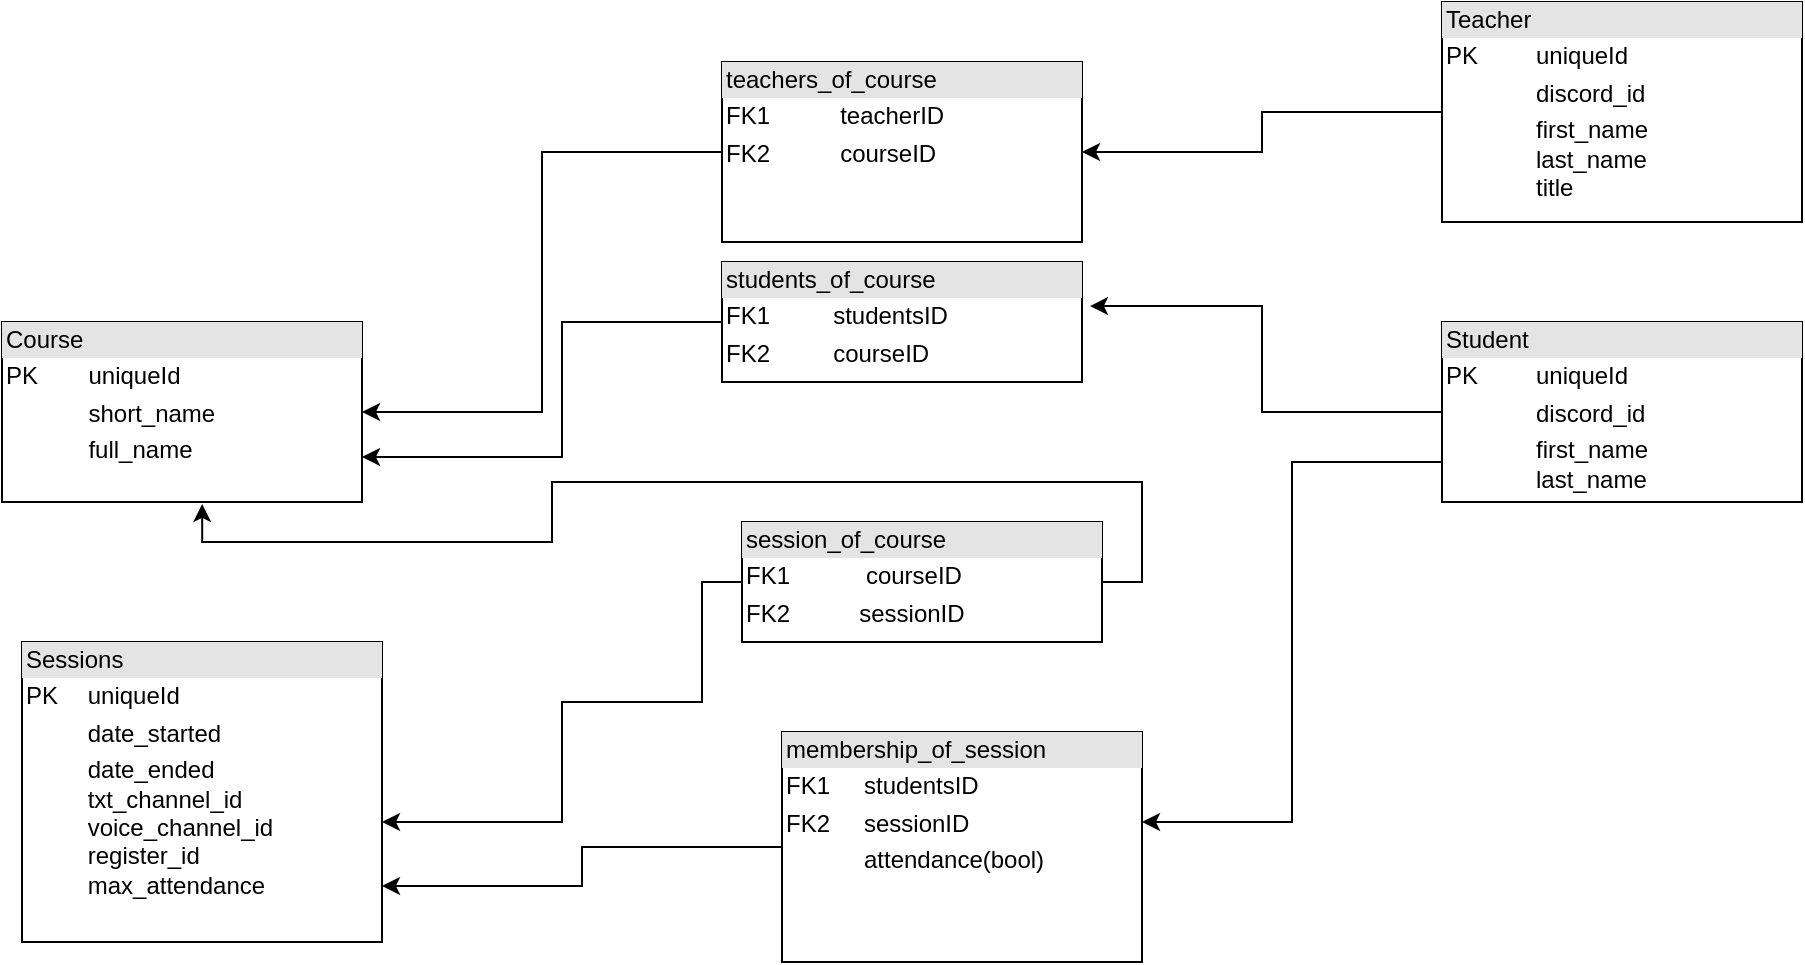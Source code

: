 <mxfile version="13.6.6" type="device"><diagram id="2AZF3068qg5RqB7E3bK6" name="Page-1"><mxGraphModel dx="454" dy="637" grid="1" gridSize="10" guides="1" tooltips="1" connect="1" arrows="1" fold="1" page="1" pageScale="1" pageWidth="827" pageHeight="1169" math="0" shadow="0"><root><mxCell id="0"/><mxCell id="1" parent="0"/><mxCell id="eKCIGvBvFpYjwlGOkbn8-19" style="edgeStyle=orthogonalEdgeStyle;rounded=0;orthogonalLoop=1;jettySize=auto;html=1;exitX=0;exitY=0.5;exitDx=0;exitDy=0;entryX=1.022;entryY=0.367;entryDx=0;entryDy=0;entryPerimeter=0;" edge="1" parent="1" source="eKCIGvBvFpYjwlGOkbn8-1" target="eKCIGvBvFpYjwlGOkbn8-6"><mxGeometry relative="1" as="geometry"/></mxCell><mxCell id="eKCIGvBvFpYjwlGOkbn8-20" style="edgeStyle=orthogonalEdgeStyle;rounded=0;orthogonalLoop=1;jettySize=auto;html=1;exitX=0;exitY=0.5;exitDx=0;exitDy=0;entryX=1;entryY=0.391;entryDx=0;entryDy=0;entryPerimeter=0;" edge="1" parent="1" source="eKCIGvBvFpYjwlGOkbn8-1" target="eKCIGvBvFpYjwlGOkbn8-12"><mxGeometry relative="1" as="geometry"><Array as="points"><mxPoint x="750" y="340"/><mxPoint x="675" y="340"/><mxPoint x="675" y="520"/></Array></mxGeometry></mxCell><mxCell id="eKCIGvBvFpYjwlGOkbn8-1" value="&lt;div style=&quot;box-sizing: border-box ; width: 100% ; background: #e4e4e4 ; padding: 2px&quot;&gt;Student&lt;/div&gt;&lt;table style=&quot;width: 100% ; font-size: 1em&quot; cellpadding=&quot;2&quot; cellspacing=&quot;0&quot;&gt;&lt;tbody&gt;&lt;tr&gt;&lt;td&gt;PK&lt;/td&gt;&lt;td&gt;uniqueId&lt;/td&gt;&lt;/tr&gt;&lt;tr&gt;&lt;td&gt;&lt;/td&gt;&lt;td&gt;discord_id&lt;/td&gt;&lt;/tr&gt;&lt;tr&gt;&lt;td&gt;&lt;/td&gt;&lt;td&gt;first_name&lt;br&gt;last_name&lt;/td&gt;&lt;/tr&gt;&lt;/tbody&gt;&lt;/table&gt;" style="verticalAlign=top;align=left;overflow=fill;html=1;" vertex="1" parent="1"><mxGeometry x="750" y="270" width="180" height="90" as="geometry"/></mxCell><mxCell id="eKCIGvBvFpYjwlGOkbn8-21" style="edgeStyle=orthogonalEdgeStyle;rounded=0;orthogonalLoop=1;jettySize=auto;html=1;exitX=0;exitY=0.5;exitDx=0;exitDy=0;entryX=1;entryY=0.5;entryDx=0;entryDy=0;" edge="1" parent="1" source="eKCIGvBvFpYjwlGOkbn8-2" target="eKCIGvBvFpYjwlGOkbn8-5"><mxGeometry relative="1" as="geometry"/></mxCell><mxCell id="eKCIGvBvFpYjwlGOkbn8-2" value="&lt;div style=&quot;box-sizing: border-box ; width: 100% ; background: #e4e4e4 ; padding: 2px&quot;&gt;Teacher&lt;/div&gt;&lt;table style=&quot;width: 100% ; font-size: 1em&quot; cellpadding=&quot;2&quot; cellspacing=&quot;0&quot;&gt;&lt;tbody&gt;&lt;tr&gt;&lt;td&gt;PK&lt;/td&gt;&lt;td&gt;uniqueId&lt;/td&gt;&lt;/tr&gt;&lt;tr&gt;&lt;td&gt;&lt;/td&gt;&lt;td&gt;discord_id&lt;/td&gt;&lt;/tr&gt;&lt;tr&gt;&lt;td&gt;&lt;/td&gt;&lt;td&gt;first_name&lt;br&gt;last_name&lt;br&gt;title&lt;/td&gt;&lt;/tr&gt;&lt;/tbody&gt;&lt;/table&gt;" style="verticalAlign=top;align=left;overflow=fill;html=1;" vertex="1" parent="1"><mxGeometry x="750" y="110" width="180" height="110" as="geometry"/></mxCell><mxCell id="eKCIGvBvFpYjwlGOkbn8-4" value="&lt;div style=&quot;box-sizing: border-box ; width: 100% ; background: #e4e4e4 ; padding: 2px&quot;&gt;Course&lt;/div&gt;&lt;table style=&quot;width: 100% ; font-size: 1em&quot; cellpadding=&quot;2&quot; cellspacing=&quot;0&quot;&gt;&lt;tbody&gt;&lt;tr&gt;&lt;td&gt;PK&lt;/td&gt;&lt;td&gt;uniqueId&lt;/td&gt;&lt;/tr&gt;&lt;tr&gt;&lt;td&gt;&lt;br&gt;&lt;/td&gt;&lt;td&gt;short_name&lt;br&gt;&lt;/td&gt;&lt;/tr&gt;&lt;tr&gt;&lt;td&gt;&lt;br&gt;&lt;/td&gt;&lt;td&gt;full_name&lt;/td&gt;&lt;/tr&gt;&lt;/tbody&gt;&lt;/table&gt;" style="verticalAlign=top;align=left;overflow=fill;html=1;" vertex="1" parent="1"><mxGeometry x="30" y="270" width="180" height="90" as="geometry"/></mxCell><mxCell id="eKCIGvBvFpYjwlGOkbn8-9" style="edgeStyle=orthogonalEdgeStyle;rounded=0;orthogonalLoop=1;jettySize=auto;html=1;exitX=0;exitY=0.5;exitDx=0;exitDy=0;entryX=1;entryY=0.5;entryDx=0;entryDy=0;" edge="1" parent="1" source="eKCIGvBvFpYjwlGOkbn8-5" target="eKCIGvBvFpYjwlGOkbn8-4"><mxGeometry relative="1" as="geometry"/></mxCell><mxCell id="eKCIGvBvFpYjwlGOkbn8-5" value="&lt;div style=&quot;box-sizing: border-box ; width: 100% ; background: #e4e4e4 ; padding: 2px&quot;&gt;teachers_of_course&lt;/div&gt;&lt;table style=&quot;width: 100% ; font-size: 1em&quot; cellpadding=&quot;2&quot; cellspacing=&quot;0&quot;&gt;&lt;tbody&gt;&lt;tr&gt;&lt;td&gt;FK1&lt;/td&gt;&lt;td&gt;teacherID&lt;/td&gt;&lt;/tr&gt;&lt;tr&gt;&lt;td&gt;FK2&lt;/td&gt;&lt;td&gt;courseID&lt;/td&gt;&lt;/tr&gt;&lt;tr&gt;&lt;td&gt;&lt;br&gt;&lt;/td&gt;&lt;td&gt;&lt;br&gt;&lt;/td&gt;&lt;/tr&gt;&lt;/tbody&gt;&lt;/table&gt;" style="verticalAlign=top;align=left;overflow=fill;html=1;" vertex="1" parent="1"><mxGeometry x="390" y="140" width="180" height="90" as="geometry"/></mxCell><mxCell id="eKCIGvBvFpYjwlGOkbn8-23" style="edgeStyle=orthogonalEdgeStyle;rounded=0;orthogonalLoop=1;jettySize=auto;html=1;exitX=0;exitY=0.5;exitDx=0;exitDy=0;entryX=1;entryY=0.75;entryDx=0;entryDy=0;" edge="1" parent="1" source="eKCIGvBvFpYjwlGOkbn8-6" target="eKCIGvBvFpYjwlGOkbn8-4"><mxGeometry relative="1" as="geometry"><Array as="points"><mxPoint x="310" y="270"/><mxPoint x="310" y="338"/></Array></mxGeometry></mxCell><mxCell id="eKCIGvBvFpYjwlGOkbn8-6" value="&lt;div style=&quot;box-sizing: border-box ; width: 100% ; background: #e4e4e4 ; padding: 2px&quot;&gt;students_of_course&lt;/div&gt;&lt;table style=&quot;width: 100% ; font-size: 1em&quot; cellpadding=&quot;2&quot; cellspacing=&quot;0&quot;&gt;&lt;tbody&gt;&lt;tr&gt;&lt;td&gt;FK1&lt;/td&gt;&lt;td&gt;studentsID&lt;/td&gt;&lt;/tr&gt;&lt;tr&gt;&lt;td&gt;FK2&lt;/td&gt;&lt;td&gt;courseID&lt;/td&gt;&lt;/tr&gt;&lt;tr&gt;&lt;td&gt;&lt;br&gt;&lt;/td&gt;&lt;td&gt;&lt;br&gt;&lt;/td&gt;&lt;/tr&gt;&lt;/tbody&gt;&lt;/table&gt;" style="verticalAlign=top;align=left;overflow=fill;html=1;" vertex="1" parent="1"><mxGeometry x="390" y="240" width="180" height="60" as="geometry"/></mxCell><mxCell id="eKCIGvBvFpYjwlGOkbn8-11" value="&lt;div style=&quot;box-sizing: border-box ; width: 100% ; background: #e4e4e4 ; padding: 2px&quot;&gt;Sessions&lt;/div&gt;&lt;table style=&quot;width: 100% ; font-size: 1em&quot; cellpadding=&quot;2&quot; cellspacing=&quot;0&quot;&gt;&lt;tbody&gt;&lt;tr&gt;&lt;td&gt;PK&lt;/td&gt;&lt;td&gt;uniqueId&lt;/td&gt;&lt;/tr&gt;&lt;tr&gt;&lt;td&gt;&lt;br&gt;&lt;/td&gt;&lt;td&gt;date_started&lt;/td&gt;&lt;/tr&gt;&lt;tr&gt;&lt;td&gt;&lt;br&gt;&lt;/td&gt;&lt;td&gt;date_ended&lt;br&gt;txt_channel_id&lt;br&gt;voice_channel_id&lt;br&gt;register_id&lt;br&gt;max_attendance&lt;/td&gt;&lt;/tr&gt;&lt;/tbody&gt;&lt;/table&gt;" style="verticalAlign=top;align=left;overflow=fill;html=1;" vertex="1" parent="1"><mxGeometry x="40" y="430" width="180" height="150" as="geometry"/></mxCell><mxCell id="eKCIGvBvFpYjwlGOkbn8-13" style="edgeStyle=orthogonalEdgeStyle;rounded=0;orthogonalLoop=1;jettySize=auto;html=1;exitX=0;exitY=0.5;exitDx=0;exitDy=0;entryX=1;entryY=0.813;entryDx=0;entryDy=0;entryPerimeter=0;" edge="1" parent="1" source="eKCIGvBvFpYjwlGOkbn8-12" target="eKCIGvBvFpYjwlGOkbn8-11"><mxGeometry relative="1" as="geometry"/></mxCell><mxCell id="eKCIGvBvFpYjwlGOkbn8-12" value="&lt;div style=&quot;box-sizing: border-box ; width: 100% ; background: #e4e4e4 ; padding: 2px&quot;&gt;membership_of_session&lt;/div&gt;&lt;table style=&quot;width: 100% ; font-size: 1em&quot; cellpadding=&quot;2&quot; cellspacing=&quot;0&quot;&gt;&lt;tbody&gt;&lt;tr&gt;&lt;td&gt;FK1&lt;/td&gt;&lt;td&gt;studentsID&lt;/td&gt;&lt;/tr&gt;&lt;tr&gt;&lt;td&gt;FK2&lt;/td&gt;&lt;td&gt;sessionID&lt;/td&gt;&lt;/tr&gt;&lt;tr&gt;&lt;td&gt;&lt;br&gt;&lt;/td&gt;&lt;td&gt;attendance(bool)&lt;/td&gt;&lt;/tr&gt;&lt;/tbody&gt;&lt;/table&gt;" style="verticalAlign=top;align=left;overflow=fill;html=1;" vertex="1" parent="1"><mxGeometry x="420" y="475" width="180" height="115" as="geometry"/></mxCell><mxCell id="eKCIGvBvFpYjwlGOkbn8-18" style="edgeStyle=orthogonalEdgeStyle;rounded=0;orthogonalLoop=1;jettySize=auto;html=1;exitX=0;exitY=0.5;exitDx=0;exitDy=0;entryX=1;entryY=0.6;entryDx=0;entryDy=0;entryPerimeter=0;" edge="1" parent="1" source="eKCIGvBvFpYjwlGOkbn8-14" target="eKCIGvBvFpYjwlGOkbn8-11"><mxGeometry relative="1" as="geometry"><Array as="points"><mxPoint x="380" y="400"/><mxPoint x="380" y="460"/><mxPoint x="310" y="460"/><mxPoint x="310" y="520"/></Array></mxGeometry></mxCell><mxCell id="eKCIGvBvFpYjwlGOkbn8-25" style="edgeStyle=orthogonalEdgeStyle;rounded=0;orthogonalLoop=1;jettySize=auto;html=1;exitX=1;exitY=0.5;exitDx=0;exitDy=0;entryX=0.556;entryY=1.011;entryDx=0;entryDy=0;entryPerimeter=0;" edge="1" parent="1" source="eKCIGvBvFpYjwlGOkbn8-14" target="eKCIGvBvFpYjwlGOkbn8-4"><mxGeometry relative="1" as="geometry"/></mxCell><mxCell id="eKCIGvBvFpYjwlGOkbn8-14" value="&lt;div style=&quot;box-sizing: border-box ; width: 100% ; background: #e4e4e4 ; padding: 2px&quot;&gt;session_of_course&lt;/div&gt;&lt;table style=&quot;width: 100% ; font-size: 1em&quot; cellpadding=&quot;2&quot; cellspacing=&quot;0&quot;&gt;&lt;tbody&gt;&lt;tr&gt;&lt;td&gt;FK1&lt;/td&gt;&lt;td&gt;&amp;nbsp;courseID&lt;/td&gt;&lt;/tr&gt;&lt;tr&gt;&lt;td&gt;FK2&lt;/td&gt;&lt;td&gt;sessionID&lt;/td&gt;&lt;/tr&gt;&lt;/tbody&gt;&lt;/table&gt;" style="verticalAlign=top;align=left;overflow=fill;html=1;" vertex="1" parent="1"><mxGeometry x="400" y="370" width="180" height="60" as="geometry"/></mxCell><mxCell id="eKCIGvBvFpYjwlGOkbn8-15" style="edgeStyle=orthogonalEdgeStyle;rounded=0;orthogonalLoop=1;jettySize=auto;html=1;exitX=0.5;exitY=1;exitDx=0;exitDy=0;" edge="1" parent="1" source="eKCIGvBvFpYjwlGOkbn8-14" target="eKCIGvBvFpYjwlGOkbn8-14"><mxGeometry relative="1" as="geometry"/></mxCell></root></mxGraphModel></diagram></mxfile>